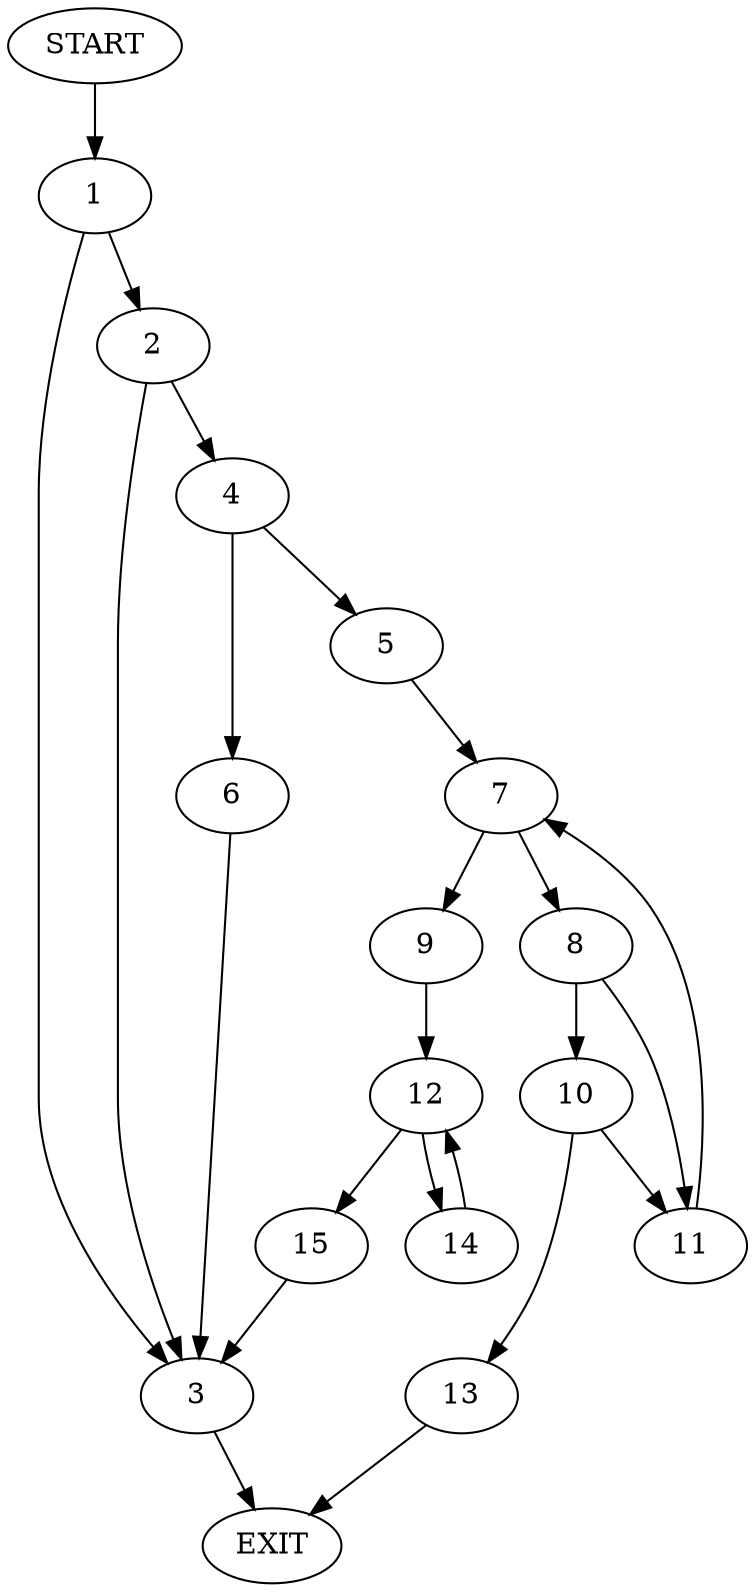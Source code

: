 digraph {
0 [label="START"]
16 [label="EXIT"]
0 -> 1
1 -> 2
1 -> 3
3 -> 16
2 -> 4
2 -> 3
4 -> 5
4 -> 6
6 -> 3
5 -> 7
7 -> 8
7 -> 9
8 -> 10
8 -> 11
9 -> 12
10 -> 11
10 -> 13
11 -> 7
13 -> 16
12 -> 14
12 -> 15
15 -> 3
14 -> 12
}
